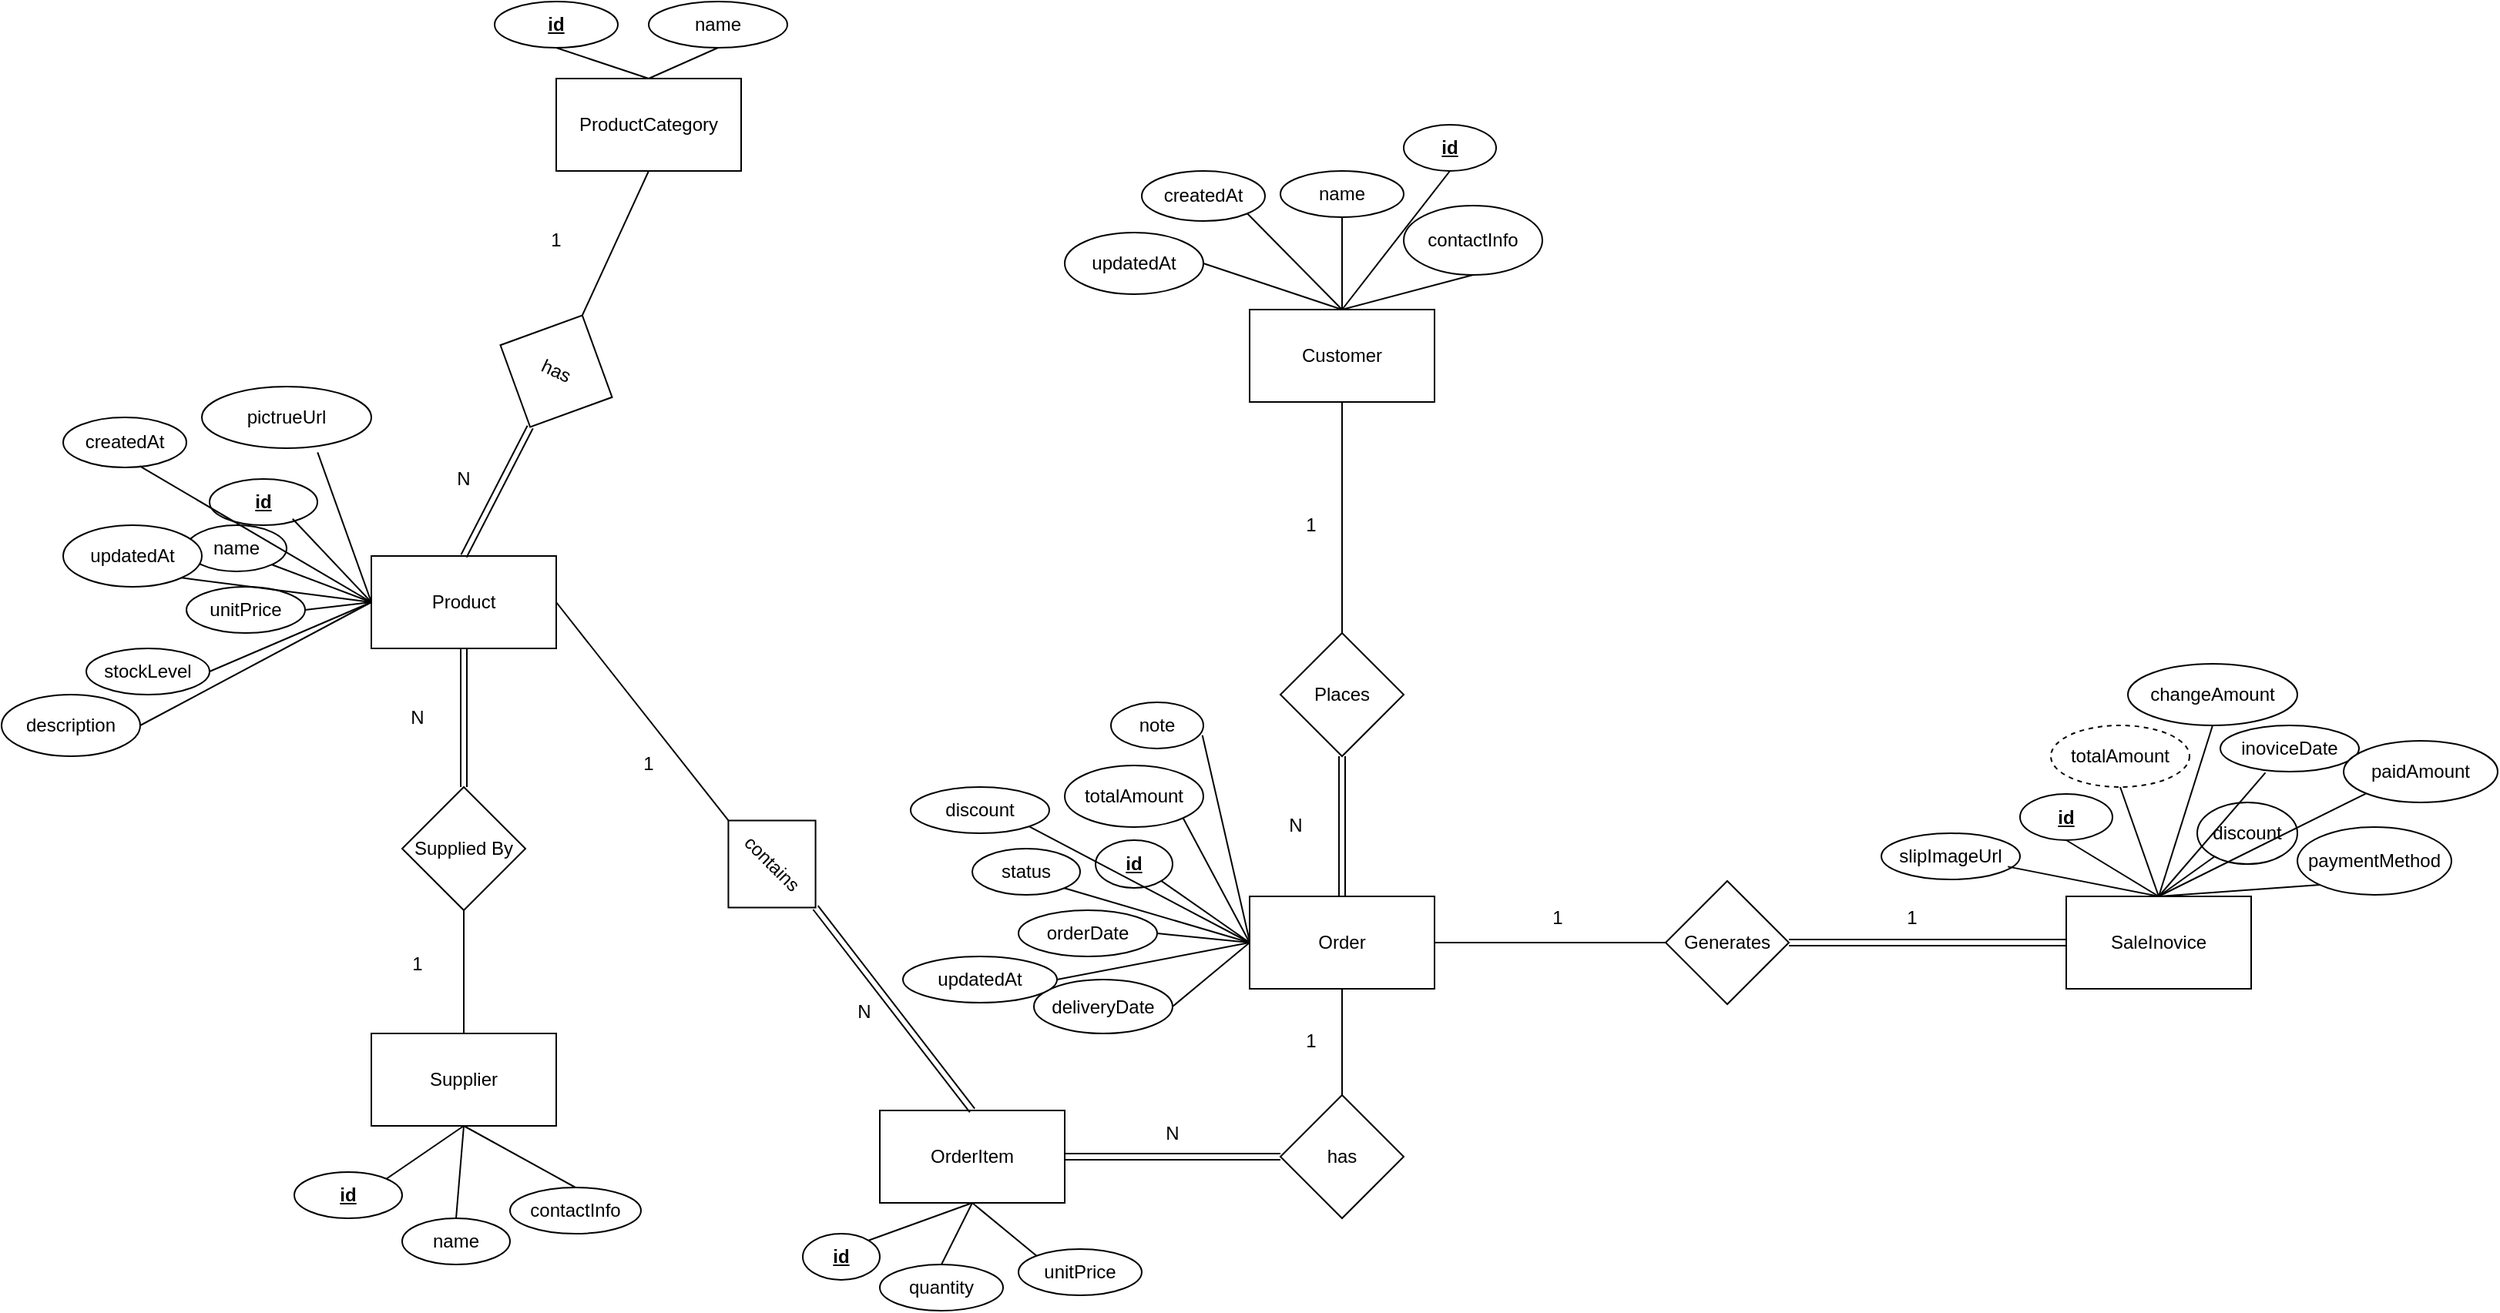 <mxfile>
    <diagram id="i5YA57JeWS-5jJCg8eKy" name="Page-1">
        <mxGraphModel dx="677" dy="366" grid="1" gridSize="10" guides="1" tooltips="1" connect="1" arrows="1" fold="1" page="1" pageScale="1" pageWidth="850" pageHeight="1100" math="0" shadow="0">
            <root>
                <mxCell id="0"/>
                <mxCell id="1" parent="0"/>
                <mxCell id="2" value="ProductCategory" style="rounded=0;whiteSpace=wrap;html=1;" parent="1" vertex="1">
                    <mxGeometry x="360" y="200" width="120" height="60" as="geometry"/>
                </mxCell>
                <mxCell id="3" value="Product" style="rounded=0;whiteSpace=wrap;html=1;" parent="1" vertex="1">
                    <mxGeometry x="240" y="510" width="120" height="60" as="geometry"/>
                </mxCell>
                <mxCell id="4" value="Supplier" style="rounded=0;whiteSpace=wrap;html=1;" parent="1" vertex="1">
                    <mxGeometry x="240" y="820" width="120" height="60" as="geometry"/>
                </mxCell>
                <mxCell id="5" value="Order" style="rounded=0;whiteSpace=wrap;html=1;" parent="1" vertex="1">
                    <mxGeometry x="810" y="731" width="120" height="60" as="geometry"/>
                </mxCell>
                <mxCell id="6" value="Customer" style="rounded=0;whiteSpace=wrap;html=1;" parent="1" vertex="1">
                    <mxGeometry x="810" y="350" width="120" height="60" as="geometry"/>
                </mxCell>
                <mxCell id="7" value="SaleInovice" style="rounded=0;whiteSpace=wrap;html=1;" parent="1" vertex="1">
                    <mxGeometry x="1340" y="731" width="120" height="60" as="geometry"/>
                </mxCell>
                <mxCell id="8" value="OrderItem" style="rounded=0;whiteSpace=wrap;html=1;" parent="1" vertex="1">
                    <mxGeometry x="570" y="870" width="120" height="60" as="geometry"/>
                </mxCell>
                <mxCell id="9" value="&lt;u&gt;&lt;b&gt;id&lt;/b&gt;&lt;/u&gt;" style="ellipse;whiteSpace=wrap;html=1;" parent="1" vertex="1">
                    <mxGeometry x="320" y="150" width="80" height="30" as="geometry"/>
                </mxCell>
                <mxCell id="10" value="name" style="ellipse;whiteSpace=wrap;html=1;" parent="1" vertex="1">
                    <mxGeometry x="420" y="150" width="90" height="30" as="geometry"/>
                </mxCell>
                <mxCell id="11" value="" style="endArrow=none;html=1;entryX=0.5;entryY=1;entryDx=0;entryDy=0;exitX=0.5;exitY=0;exitDx=0;exitDy=0;" parent="1" source="2" target="9" edge="1">
                    <mxGeometry width="50" height="50" relative="1" as="geometry">
                        <mxPoint x="230" y="230" as="sourcePoint"/>
                        <mxPoint x="280" y="180" as="targetPoint"/>
                    </mxGeometry>
                </mxCell>
                <mxCell id="12" value="" style="endArrow=none;html=1;entryX=0.5;entryY=1;entryDx=0;entryDy=0;exitX=0.5;exitY=0;exitDx=0;exitDy=0;" parent="1" source="2" target="10" edge="1">
                    <mxGeometry width="50" height="50" relative="1" as="geometry">
                        <mxPoint x="300" y="230" as="sourcePoint"/>
                        <mxPoint x="520" y="160" as="targetPoint"/>
                    </mxGeometry>
                </mxCell>
                <mxCell id="13" value="has" style="rhombus;whiteSpace=wrap;html=1;rotation=25;" parent="1" vertex="1">
                    <mxGeometry x="320" y="350" width="80" height="80" as="geometry"/>
                </mxCell>
                <mxCell id="14" value="" style="endArrow=none;html=1;entryX=0.5;entryY=1;entryDx=0;entryDy=0;exitX=0.5;exitY=0;exitDx=0;exitDy=0;" parent="1" source="13" target="2" edge="1">
                    <mxGeometry width="50" height="50" relative="1" as="geometry">
                        <mxPoint x="180" y="410" as="sourcePoint"/>
                        <mxPoint x="230" y="360" as="targetPoint"/>
                    </mxGeometry>
                </mxCell>
                <mxCell id="16" value="1" style="text;html=1;align=center;verticalAlign=middle;whiteSpace=wrap;rounded=0;" parent="1" vertex="1">
                    <mxGeometry x="330" y="290" width="60" height="30" as="geometry"/>
                </mxCell>
                <mxCell id="17" value="N" style="text;html=1;align=center;verticalAlign=middle;whiteSpace=wrap;rounded=0;" parent="1" vertex="1">
                    <mxGeometry x="270" y="445" width="60" height="30" as="geometry"/>
                </mxCell>
                <mxCell id="18" value="&lt;u&gt;&lt;b&gt;id&lt;/b&gt;&lt;/u&gt;" style="ellipse;whiteSpace=wrap;html=1;" parent="1" vertex="1">
                    <mxGeometry x="135" y="460" width="70" height="30" as="geometry"/>
                </mxCell>
                <mxCell id="19" value="name" style="ellipse;whiteSpace=wrap;html=1;" parent="1" vertex="1">
                    <mxGeometry x="120" y="490" width="65" height="30" as="geometry"/>
                </mxCell>
                <mxCell id="20" value="unitPrice" style="ellipse;whiteSpace=wrap;html=1;" parent="1" vertex="1">
                    <mxGeometry x="120" y="530" width="77" height="30" as="geometry"/>
                </mxCell>
                <mxCell id="21" value="stockLevel" style="ellipse;whiteSpace=wrap;html=1;" parent="1" vertex="1">
                    <mxGeometry x="55" y="570" width="80" height="30" as="geometry"/>
                </mxCell>
                <mxCell id="22" value="description" style="ellipse;whiteSpace=wrap;html=1;" parent="1" vertex="1">
                    <mxGeometry y="600" width="90" height="40" as="geometry"/>
                </mxCell>
                <mxCell id="23" value="" style="endArrow=none;html=1;entryX=0;entryY=0.5;entryDx=0;entryDy=0;exitX=0.77;exitY=0.862;exitDx=0;exitDy=0;exitPerimeter=0;" parent="1" source="18" target="3" edge="1">
                    <mxGeometry width="50" height="50" relative="1" as="geometry">
                        <mxPoint x="160" y="710" as="sourcePoint"/>
                        <mxPoint x="210" y="660" as="targetPoint"/>
                    </mxGeometry>
                </mxCell>
                <mxCell id="24" value="" style="endArrow=none;html=1;entryX=0;entryY=0.5;entryDx=0;entryDy=0;exitX=1;exitY=1;exitDx=0;exitDy=0;" parent="1" source="19" target="3" edge="1">
                    <mxGeometry width="50" height="50" relative="1" as="geometry">
                        <mxPoint x="220" y="700" as="sourcePoint"/>
                        <mxPoint x="270" y="650" as="targetPoint"/>
                    </mxGeometry>
                </mxCell>
                <mxCell id="25" value="" style="endArrow=none;html=1;entryX=0;entryY=0.5;entryDx=0;entryDy=0;exitX=1;exitY=0.5;exitDx=0;exitDy=0;" parent="1" source="20" target="3" edge="1">
                    <mxGeometry width="50" height="50" relative="1" as="geometry">
                        <mxPoint x="200" y="740" as="sourcePoint"/>
                        <mxPoint x="250" y="690" as="targetPoint"/>
                    </mxGeometry>
                </mxCell>
                <mxCell id="26" value="" style="endArrow=none;html=1;entryX=0;entryY=0.5;entryDx=0;entryDy=0;exitX=1;exitY=0.5;exitDx=0;exitDy=0;" parent="1" source="21" target="3" edge="1">
                    <mxGeometry width="50" height="50" relative="1" as="geometry">
                        <mxPoint x="190" y="740" as="sourcePoint"/>
                        <mxPoint x="240" y="690" as="targetPoint"/>
                    </mxGeometry>
                </mxCell>
                <mxCell id="27" value="" style="endArrow=none;html=1;entryX=0;entryY=0.5;entryDx=0;entryDy=0;exitX=1;exitY=0.5;exitDx=0;exitDy=0;" parent="1" source="22" target="3" edge="1">
                    <mxGeometry width="50" height="50" relative="1" as="geometry">
                        <mxPoint x="200" y="710" as="sourcePoint"/>
                        <mxPoint x="250" y="660" as="targetPoint"/>
                    </mxGeometry>
                </mxCell>
                <mxCell id="28" value="&lt;b&gt;&lt;u&gt;id&lt;/u&gt;&lt;/b&gt;" style="ellipse;whiteSpace=wrap;html=1;" parent="1" vertex="1">
                    <mxGeometry x="190" y="910" width="70" height="30" as="geometry"/>
                </mxCell>
                <mxCell id="29" value="" style="endArrow=none;html=1;entryX=0.5;entryY=1;entryDx=0;entryDy=0;exitX=1;exitY=0;exitDx=0;exitDy=0;" parent="1" source="28" target="4" edge="1">
                    <mxGeometry width="50" height="50" relative="1" as="geometry">
                        <mxPoint x="240" y="970" as="sourcePoint"/>
                        <mxPoint x="290" y="920" as="targetPoint"/>
                    </mxGeometry>
                </mxCell>
                <mxCell id="30" value="name" style="ellipse;whiteSpace=wrap;html=1;" parent="1" vertex="1">
                    <mxGeometry x="260" y="940" width="70" height="30" as="geometry"/>
                </mxCell>
                <mxCell id="31" value="" style="endArrow=none;html=1;entryX=0.5;entryY=1;entryDx=0;entryDy=0;exitX=0.5;exitY=0;exitDx=0;exitDy=0;" parent="1" source="30" target="4" edge="1">
                    <mxGeometry width="50" height="50" relative="1" as="geometry">
                        <mxPoint x="300" y="990" as="sourcePoint"/>
                        <mxPoint x="350" y="940" as="targetPoint"/>
                    </mxGeometry>
                </mxCell>
                <mxCell id="32" value="contactInfo" style="ellipse;whiteSpace=wrap;html=1;" parent="1" vertex="1">
                    <mxGeometry x="330" y="920" width="85" height="30" as="geometry"/>
                </mxCell>
                <mxCell id="33" value="" style="endArrow=none;html=1;exitX=0.5;exitY=0;exitDx=0;exitDy=0;entryX=0.5;entryY=1;entryDx=0;entryDy=0;" parent="1" source="32" target="4" edge="1">
                    <mxGeometry width="50" height="50" relative="1" as="geometry">
                        <mxPoint x="430" y="880" as="sourcePoint"/>
                        <mxPoint x="480" y="830" as="targetPoint"/>
                    </mxGeometry>
                </mxCell>
                <mxCell id="35" value="Supplied By" style="rhombus;whiteSpace=wrap;html=1;" parent="1" vertex="1">
                    <mxGeometry x="260" y="660" width="80" height="80" as="geometry"/>
                </mxCell>
                <mxCell id="37" value="" style="endArrow=none;html=1;entryX=0.5;entryY=1;entryDx=0;entryDy=0;exitX=0.5;exitY=0;exitDx=0;exitDy=0;" parent="1" source="4" target="35" edge="1">
                    <mxGeometry width="50" height="50" relative="1" as="geometry">
                        <mxPoint x="80" y="850" as="sourcePoint"/>
                        <mxPoint x="130" y="800" as="targetPoint"/>
                    </mxGeometry>
                </mxCell>
                <mxCell id="43" value="&lt;u&gt;&lt;b&gt;id&lt;/b&gt;&lt;/u&gt;" style="ellipse;whiteSpace=wrap;html=1;" parent="1" vertex="1">
                    <mxGeometry x="910" y="230" width="60" height="30" as="geometry"/>
                </mxCell>
                <mxCell id="44" value="" style="endArrow=none;html=1;entryX=0.5;entryY=1;entryDx=0;entryDy=0;exitX=0.5;exitY=0;exitDx=0;exitDy=0;" parent="1" source="6" target="43" edge="1">
                    <mxGeometry width="50" height="50" relative="1" as="geometry">
                        <mxPoint x="680" y="340" as="sourcePoint"/>
                        <mxPoint x="730" y="290" as="targetPoint"/>
                    </mxGeometry>
                </mxCell>
                <mxCell id="45" value="name" style="ellipse;whiteSpace=wrap;html=1;" parent="1" vertex="1">
                    <mxGeometry x="830" y="260" width="80" height="30" as="geometry"/>
                </mxCell>
                <mxCell id="46" value="" style="endArrow=none;html=1;entryX=0.5;entryY=1;entryDx=0;entryDy=0;exitX=0.5;exitY=0;exitDx=0;exitDy=0;" parent="1" source="6" target="45" edge="1">
                    <mxGeometry width="50" height="50" relative="1" as="geometry">
                        <mxPoint x="660" y="370" as="sourcePoint"/>
                        <mxPoint x="710" y="320" as="targetPoint"/>
                    </mxGeometry>
                </mxCell>
                <mxCell id="47" value="contactInfo" style="ellipse;whiteSpace=wrap;html=1;" parent="1" vertex="1">
                    <mxGeometry x="910" y="282.5" width="90" height="45" as="geometry"/>
                </mxCell>
                <mxCell id="48" value="" style="endArrow=none;html=1;entryX=0.5;entryY=1;entryDx=0;entryDy=0;exitX=0.5;exitY=0;exitDx=0;exitDy=0;" parent="1" source="6" target="47" edge="1">
                    <mxGeometry width="50" height="50" relative="1" as="geometry">
                        <mxPoint x="560" y="340" as="sourcePoint"/>
                        <mxPoint x="610" y="290" as="targetPoint"/>
                    </mxGeometry>
                </mxCell>
                <mxCell id="49" value="" style="shape=link;html=1;exitX=0.5;exitY=1;exitDx=0;exitDy=0;entryX=0.5;entryY=0;entryDx=0;entryDy=0;" parent="1" source="13" target="3" edge="1">
                    <mxGeometry width="100" relative="1" as="geometry">
                        <mxPoint x="480" y="390" as="sourcePoint"/>
                        <mxPoint x="580" y="390" as="targetPoint"/>
                    </mxGeometry>
                </mxCell>
                <mxCell id="50" value="" style="shape=link;html=1;exitX=0.5;exitY=1;exitDx=0;exitDy=0;entryX=0.5;entryY=0;entryDx=0;entryDy=0;" parent="1" source="3" target="35" edge="1">
                    <mxGeometry width="100" relative="1" as="geometry">
                        <mxPoint x="430" y="650" as="sourcePoint"/>
                        <mxPoint x="530" y="650" as="targetPoint"/>
                    </mxGeometry>
                </mxCell>
                <mxCell id="51" value="1" style="text;html=1;align=center;verticalAlign=middle;whiteSpace=wrap;rounded=0;" parent="1" vertex="1">
                    <mxGeometry x="240" y="760" width="60" height="30" as="geometry"/>
                </mxCell>
                <mxCell id="52" value="N" style="text;html=1;align=center;verticalAlign=middle;whiteSpace=wrap;rounded=0;" parent="1" vertex="1">
                    <mxGeometry x="240" y="600" width="60" height="30" as="geometry"/>
                </mxCell>
                <mxCell id="53" value="Places" style="rhombus;whiteSpace=wrap;html=1;rotation=0;" parent="1" vertex="1">
                    <mxGeometry x="830" y="560" width="80" height="80" as="geometry"/>
                </mxCell>
                <mxCell id="54" value="" style="endArrow=none;html=1;entryX=0.5;entryY=1;entryDx=0;entryDy=0;exitX=0.5;exitY=0;exitDx=0;exitDy=0;" parent="1" source="53" target="6" edge="1">
                    <mxGeometry width="50" height="50" relative="1" as="geometry">
                        <mxPoint x="570" y="660" as="sourcePoint"/>
                        <mxPoint x="620" y="610" as="targetPoint"/>
                    </mxGeometry>
                </mxCell>
                <mxCell id="56" value="1" style="text;html=1;align=center;verticalAlign=middle;whiteSpace=wrap;rounded=0;" parent="1" vertex="1">
                    <mxGeometry x="820" y="475" width="60" height="30" as="geometry"/>
                </mxCell>
                <mxCell id="57" value="N" style="text;html=1;align=center;verticalAlign=middle;whiteSpace=wrap;rounded=0;" parent="1" vertex="1">
                    <mxGeometry x="810" y="670" width="60" height="30" as="geometry"/>
                </mxCell>
                <mxCell id="58" value="contains" style="rhombus;whiteSpace=wrap;html=1;rotation=45;" parent="1" vertex="1">
                    <mxGeometry x="460" y="670" width="80" height="80" as="geometry"/>
                </mxCell>
                <mxCell id="61" value="" style="endArrow=none;html=1;entryX=0;entryY=0.5;entryDx=0;entryDy=0;exitX=1;exitY=0.5;exitDx=0;exitDy=0;" parent="1" source="3" target="58" edge="1">
                    <mxGeometry width="50" height="50" relative="1" as="geometry">
                        <mxPoint x="370" y="660" as="sourcePoint"/>
                        <mxPoint x="420" y="610" as="targetPoint"/>
                    </mxGeometry>
                </mxCell>
                <mxCell id="62" value="1" style="text;html=1;align=center;verticalAlign=middle;whiteSpace=wrap;rounded=0;" parent="1" vertex="1">
                    <mxGeometry x="390" y="630" width="60" height="30" as="geometry"/>
                </mxCell>
                <mxCell id="63" value="has" style="rhombus;whiteSpace=wrap;html=1;" parent="1" vertex="1">
                    <mxGeometry x="830" y="860" width="80" height="80" as="geometry"/>
                </mxCell>
                <mxCell id="64" value="" style="endArrow=none;html=1;entryX=0.5;entryY=1;entryDx=0;entryDy=0;" parent="1" source="63" target="5" edge="1">
                    <mxGeometry width="50" height="50" relative="1" as="geometry">
                        <mxPoint x="650" y="850" as="sourcePoint"/>
                        <mxPoint x="700" y="800" as="targetPoint"/>
                    </mxGeometry>
                </mxCell>
                <mxCell id="66" value="" style="shape=link;html=1;entryX=0;entryY=0.5;entryDx=0;entryDy=0;exitX=1;exitY=0.5;exitDx=0;exitDy=0;" parent="1" source="8" target="63" edge="1">
                    <mxGeometry width="100" relative="1" as="geometry">
                        <mxPoint x="650" y="800" as="sourcePoint"/>
                        <mxPoint x="750" y="800" as="targetPoint"/>
                    </mxGeometry>
                </mxCell>
                <mxCell id="67" value="1" style="text;html=1;align=center;verticalAlign=middle;whiteSpace=wrap;rounded=0;" parent="1" vertex="1">
                    <mxGeometry x="820" y="810" width="60" height="30" as="geometry"/>
                </mxCell>
                <mxCell id="68" value="N" style="text;html=1;align=center;verticalAlign=middle;whiteSpace=wrap;rounded=0;" parent="1" vertex="1">
                    <mxGeometry x="730" y="870" width="60" height="30" as="geometry"/>
                </mxCell>
                <mxCell id="71" value="N" style="text;html=1;align=center;verticalAlign=middle;whiteSpace=wrap;rounded=0;" parent="1" vertex="1">
                    <mxGeometry x="530" y="791" width="60" height="30" as="geometry"/>
                </mxCell>
                <mxCell id="73" value="Generates" style="rhombus;whiteSpace=wrap;html=1;" parent="1" vertex="1">
                    <mxGeometry x="1080" y="721" width="80" height="80" as="geometry"/>
                </mxCell>
                <mxCell id="74" value="" style="endArrow=none;html=1;entryX=0;entryY=0.5;entryDx=0;entryDy=0;exitX=1;exitY=0.5;exitDx=0;exitDy=0;" parent="1" source="5" target="73" edge="1">
                    <mxGeometry width="50" height="50" relative="1" as="geometry">
                        <mxPoint x="950" y="890" as="sourcePoint"/>
                        <mxPoint x="1000" y="840" as="targetPoint"/>
                    </mxGeometry>
                </mxCell>
                <mxCell id="76" value="1" style="text;html=1;align=center;verticalAlign=middle;whiteSpace=wrap;rounded=0;" parent="1" vertex="1">
                    <mxGeometry x="980" y="730" width="60" height="30" as="geometry"/>
                </mxCell>
                <mxCell id="77" value="1" style="text;html=1;align=center;verticalAlign=middle;whiteSpace=wrap;rounded=0;" parent="1" vertex="1">
                    <mxGeometry x="1210" y="730" width="60" height="30" as="geometry"/>
                </mxCell>
                <mxCell id="78" value="" style="shape=link;html=1;exitX=1;exitY=0.5;exitDx=0;exitDy=0;entryX=0.5;entryY=0;entryDx=0;entryDy=0;" parent="1" source="58" target="8" edge="1">
                    <mxGeometry width="100" relative="1" as="geometry">
                        <mxPoint x="620" y="750" as="sourcePoint"/>
                        <mxPoint x="720" y="750" as="targetPoint"/>
                    </mxGeometry>
                </mxCell>
                <mxCell id="79" value="" style="shape=link;html=1;entryX=0;entryY=0.5;entryDx=0;entryDy=0;" parent="1" source="73" target="7" edge="1">
                    <mxGeometry width="100" relative="1" as="geometry">
                        <mxPoint x="1120" y="800" as="sourcePoint"/>
                        <mxPoint x="1220" y="800" as="targetPoint"/>
                    </mxGeometry>
                </mxCell>
                <mxCell id="80" value="" style="shape=link;html=1;entryX=0.5;entryY=1;entryDx=0;entryDy=0;" parent="1" source="5" target="53" edge="1">
                    <mxGeometry width="100" relative="1" as="geometry">
                        <mxPoint x="590" y="640" as="sourcePoint"/>
                        <mxPoint x="690" y="640" as="targetPoint"/>
                    </mxGeometry>
                </mxCell>
                <mxCell id="81" value="quantity" style="ellipse;whiteSpace=wrap;html=1;" parent="1" vertex="1">
                    <mxGeometry x="570" y="970" width="80" height="30" as="geometry"/>
                </mxCell>
                <mxCell id="82" value="unitPrice" style="ellipse;whiteSpace=wrap;html=1;" parent="1" vertex="1">
                    <mxGeometry x="660" y="960" width="80" height="30" as="geometry"/>
                </mxCell>
                <mxCell id="83" value="&lt;u&gt;&lt;b&gt;id&lt;/b&gt;&lt;/u&gt;" style="ellipse;whiteSpace=wrap;html=1;" parent="1" vertex="1">
                    <mxGeometry x="520" y="950" width="50" height="30" as="geometry"/>
                </mxCell>
                <mxCell id="85" value="" style="endArrow=none;html=1;entryX=0.5;entryY=1;entryDx=0;entryDy=0;exitX=1;exitY=0;exitDx=0;exitDy=0;" parent="1" source="83" target="8" edge="1">
                    <mxGeometry width="50" height="50" relative="1" as="geometry">
                        <mxPoint x="410" y="1050" as="sourcePoint"/>
                        <mxPoint x="460" y="1000" as="targetPoint"/>
                    </mxGeometry>
                </mxCell>
                <mxCell id="86" value="" style="endArrow=none;html=1;entryX=0.5;entryY=1;entryDx=0;entryDy=0;exitX=0.5;exitY=0;exitDx=0;exitDy=0;" parent="1" source="81" target="8" edge="1">
                    <mxGeometry width="50" height="50" relative="1" as="geometry">
                        <mxPoint x="450" y="1040" as="sourcePoint"/>
                        <mxPoint x="500" y="990" as="targetPoint"/>
                    </mxGeometry>
                </mxCell>
                <mxCell id="87" value="" style="endArrow=none;html=1;entryX=0.5;entryY=1;entryDx=0;entryDy=0;exitX=0;exitY=0;exitDx=0;exitDy=0;" parent="1" source="82" target="8" edge="1">
                    <mxGeometry width="50" height="50" relative="1" as="geometry">
                        <mxPoint x="330" y="1070" as="sourcePoint"/>
                        <mxPoint x="380" y="1020" as="targetPoint"/>
                    </mxGeometry>
                </mxCell>
                <mxCell id="89" value="&lt;u&gt;&lt;b&gt;id&lt;/b&gt;&lt;/u&gt;" style="ellipse;whiteSpace=wrap;html=1;" parent="1" vertex="1">
                    <mxGeometry x="710" y="694.5" width="50" height="31" as="geometry"/>
                </mxCell>
                <mxCell id="90" value="" style="endArrow=none;html=1;entryX=0;entryY=0.5;entryDx=0;entryDy=0;exitX=1;exitY=1;exitDx=0;exitDy=0;" parent="1" source="89" target="5" edge="1">
                    <mxGeometry width="50" height="50" relative="1" as="geometry">
                        <mxPoint x="660" y="820" as="sourcePoint"/>
                        <mxPoint x="710" y="770" as="targetPoint"/>
                    </mxGeometry>
                </mxCell>
                <mxCell id="92" value="discount" style="ellipse;whiteSpace=wrap;html=1;" parent="1" vertex="1">
                    <mxGeometry x="1425" y="670" width="65" height="40" as="geometry"/>
                </mxCell>
                <mxCell id="93" value="totalAmount" style="ellipse;whiteSpace=wrap;html=1;strokeColor=default;fontFamily=Helvetica;fontSize=12;fontColor=default;fillColor=default;dashed=1" parent="1" vertex="1">
                    <mxGeometry x="1330" y="620" width="90" height="40" as="geometry"/>
                </mxCell>
                <mxCell id="94" value="orderDate" style="ellipse;whiteSpace=wrap;html=1;" parent="1" vertex="1">
                    <mxGeometry x="660" y="740" width="90" height="30" as="geometry"/>
                </mxCell>
                <mxCell id="95" value="deliveryDate" style="ellipse;whiteSpace=wrap;html=1;" parent="1" vertex="1">
                    <mxGeometry x="670" y="785" width="90" height="35" as="geometry"/>
                </mxCell>
                <mxCell id="96" value="" style="endArrow=none;html=1;entryX=0;entryY=0.5;entryDx=0;entryDy=0;exitX=1;exitY=0.5;exitDx=0;exitDy=0;" parent="1" source="94" target="5" edge="1">
                    <mxGeometry width="50" height="50" relative="1" as="geometry">
                        <mxPoint x="630" y="830" as="sourcePoint"/>
                        <mxPoint x="680" y="780" as="targetPoint"/>
                    </mxGeometry>
                </mxCell>
                <mxCell id="97" value="" style="endArrow=none;html=1;entryX=0;entryY=0.5;entryDx=0;entryDy=0;exitX=1;exitY=0.5;exitDx=0;exitDy=0;" parent="1" source="95" target="5" edge="1">
                    <mxGeometry width="50" height="50" relative="1" as="geometry">
                        <mxPoint x="780" y="880" as="sourcePoint"/>
                        <mxPoint x="830" y="830" as="targetPoint"/>
                    </mxGeometry>
                </mxCell>
                <mxCell id="99" value="&lt;b&gt;&lt;u&gt;id&lt;/u&gt;&lt;/b&gt;" style="ellipse;whiteSpace=wrap;html=1;" parent="1" vertex="1">
                    <mxGeometry x="1310" y="664.5" width="60" height="30" as="geometry"/>
                </mxCell>
                <mxCell id="100" value="" style="endArrow=none;html=1;entryX=0.5;entryY=0;entryDx=0;entryDy=0;exitX=0.5;exitY=1;exitDx=0;exitDy=0;" parent="1" source="99" target="7" edge="1">
                    <mxGeometry width="50" height="50" relative="1" as="geometry">
                        <mxPoint x="1260" y="870" as="sourcePoint"/>
                        <mxPoint x="1310" y="820" as="targetPoint"/>
                    </mxGeometry>
                </mxCell>
                <mxCell id="101" value="inoviceDate" style="ellipse;whiteSpace=wrap;html=1;" parent="1" vertex="1">
                    <mxGeometry x="1440" y="620" width="90" height="30" as="geometry"/>
                </mxCell>
                <mxCell id="102" value="paidAmount" style="ellipse;whiteSpace=wrap;html=1;" parent="1" vertex="1">
                    <mxGeometry x="1520" y="630" width="100" height="40" as="geometry"/>
                </mxCell>
                <mxCell id="103" value="changeAmount" style="ellipse;whiteSpace=wrap;html=1;" parent="1" vertex="1">
                    <mxGeometry x="1380" y="580" width="110" height="40" as="geometry"/>
                </mxCell>
                <mxCell id="104" value="paymentMethod" style="ellipse;whiteSpace=wrap;html=1;" parent="1" vertex="1">
                    <mxGeometry x="1490" y="686" width="100" height="44" as="geometry"/>
                </mxCell>
                <mxCell id="105" value="" style="endArrow=none;html=1;entryX=0.5;entryY=1;entryDx=0;entryDy=0;exitX=0.5;exitY=0;exitDx=0;exitDy=0;" parent="1" source="7" target="93" edge="1">
                    <mxGeometry width="50" height="50" relative="1" as="geometry">
                        <mxPoint x="1440" y="720" as="sourcePoint"/>
                        <mxPoint x="1490" y="670" as="targetPoint"/>
                    </mxGeometry>
                </mxCell>
                <mxCell id="106" value="" style="endArrow=none;html=1;entryX=0.5;entryY=1;entryDx=0;entryDy=0;exitX=0.5;exitY=0;exitDx=0;exitDy=0;" parent="1" source="7" target="103" edge="1">
                    <mxGeometry width="50" height="50" relative="1" as="geometry">
                        <mxPoint x="1480" y="720" as="sourcePoint"/>
                        <mxPoint x="1530" y="670" as="targetPoint"/>
                    </mxGeometry>
                </mxCell>
                <mxCell id="107" value="" style="endArrow=none;html=1;entryX=0;entryY=1;entryDx=0;entryDy=0;exitX=0.5;exitY=0;exitDx=0;exitDy=0;" parent="1" source="7" target="104" edge="1">
                    <mxGeometry width="50" height="50" relative="1" as="geometry">
                        <mxPoint x="1480" y="870" as="sourcePoint"/>
                        <mxPoint x="1530" y="820" as="targetPoint"/>
                    </mxGeometry>
                </mxCell>
                <mxCell id="108" value="" style="endArrow=none;html=1;exitX=0.5;exitY=0;exitDx=0;exitDy=0;" parent="1" source="7" target="92" edge="1">
                    <mxGeometry width="50" height="50" relative="1" as="geometry">
                        <mxPoint x="1130" y="640" as="sourcePoint"/>
                        <mxPoint x="1510" y="620" as="targetPoint"/>
                    </mxGeometry>
                </mxCell>
                <mxCell id="109" value="" style="endArrow=none;html=1;entryX=0;entryY=1;entryDx=0;entryDy=0;exitX=0.5;exitY=0;exitDx=0;exitDy=0;" parent="1" source="7" target="102" edge="1">
                    <mxGeometry width="50" height="50" relative="1" as="geometry">
                        <mxPoint x="1130" y="660" as="sourcePoint"/>
                        <mxPoint x="1180" y="610" as="targetPoint"/>
                    </mxGeometry>
                </mxCell>
                <mxCell id="110" value="" style="endArrow=none;html=1;entryX=0.325;entryY=1.024;entryDx=0;entryDy=0;entryPerimeter=0;exitX=0.5;exitY=0;exitDx=0;exitDy=0;" parent="1" source="7" target="101" edge="1">
                    <mxGeometry width="50" height="50" relative="1" as="geometry">
                        <mxPoint x="1210" y="630" as="sourcePoint"/>
                        <mxPoint x="1260" y="580" as="targetPoint"/>
                    </mxGeometry>
                </mxCell>
                <mxCell id="111" value="status" style="ellipse;whiteSpace=wrap;html=1;" parent="1" vertex="1">
                    <mxGeometry x="630" y="700" width="70" height="30" as="geometry"/>
                </mxCell>
                <mxCell id="112" value="" style="endArrow=none;html=1;exitX=0;exitY=0.5;exitDx=0;exitDy=0;entryX=1;entryY=1;entryDx=0;entryDy=0;" parent="1" source="5" target="111" edge="1">
                    <mxGeometry width="50" height="50" relative="1" as="geometry">
                        <mxPoint x="580" y="760" as="sourcePoint"/>
                        <mxPoint x="630" y="710" as="targetPoint"/>
                    </mxGeometry>
                </mxCell>
                <mxCell id="113" value="totalAmount" style="ellipse;whiteSpace=wrap;html=1;" parent="1" vertex="1">
                    <mxGeometry x="690" y="646" width="90" height="40" as="geometry"/>
                </mxCell>
                <mxCell id="114" value="discount" style="ellipse;whiteSpace=wrap;html=1;" parent="1" vertex="1">
                    <mxGeometry x="590" y="660" width="90" height="30" as="geometry"/>
                </mxCell>
                <mxCell id="115" value="" style="endArrow=none;html=1;exitX=0;exitY=0.5;exitDx=0;exitDy=0;entryX=1;entryY=1;entryDx=0;entryDy=0;" parent="1" source="5" target="113" edge="1">
                    <mxGeometry width="50" height="50" relative="1" as="geometry">
                        <mxPoint x="690" y="640" as="sourcePoint"/>
                        <mxPoint x="740" y="590" as="targetPoint"/>
                    </mxGeometry>
                </mxCell>
                <mxCell id="116" value="" style="endArrow=none;html=1;exitX=0;exitY=0.5;exitDx=0;exitDy=0;entryX=1;entryY=1;entryDx=0;entryDy=0;" parent="1" source="5" target="114" edge="1">
                    <mxGeometry width="50" height="50" relative="1" as="geometry">
                        <mxPoint x="630" y="790" as="sourcePoint"/>
                        <mxPoint x="680" y="740" as="targetPoint"/>
                    </mxGeometry>
                </mxCell>
                <mxCell id="117" value="createdAt" style="ellipse;whiteSpace=wrap;html=1;" parent="1" vertex="1">
                    <mxGeometry x="740" y="260" width="80" height="32.5" as="geometry"/>
                </mxCell>
                <mxCell id="118" value="" style="endArrow=none;html=1;exitX=0.5;exitY=0;exitDx=0;exitDy=0;entryX=1;entryY=1;entryDx=0;entryDy=0;" parent="1" source="6" target="117" edge="1">
                    <mxGeometry width="50" height="50" relative="1" as="geometry">
                        <mxPoint x="650" y="410" as="sourcePoint"/>
                        <mxPoint x="700" y="360" as="targetPoint"/>
                    </mxGeometry>
                </mxCell>
                <mxCell id="119" value="updatedAt" style="ellipse;whiteSpace=wrap;html=1;" parent="1" vertex="1">
                    <mxGeometry x="690" y="300" width="90" height="40" as="geometry"/>
                </mxCell>
                <mxCell id="120" value="" style="endArrow=none;html=1;entryX=0.5;entryY=0;entryDx=0;entryDy=0;exitX=1;exitY=0.5;exitDx=0;exitDy=0;" parent="1" source="119" target="6" edge="1">
                    <mxGeometry width="50" height="50" relative="1" as="geometry">
                        <mxPoint x="720" y="420" as="sourcePoint"/>
                        <mxPoint x="770" y="370" as="targetPoint"/>
                    </mxGeometry>
                </mxCell>
                <mxCell id="122" value="createdAt" style="ellipse;whiteSpace=wrap;html=1;" parent="1" vertex="1">
                    <mxGeometry x="40" y="420" width="80" height="32.5" as="geometry"/>
                </mxCell>
                <mxCell id="123" value="updatedAt" style="ellipse;whiteSpace=wrap;html=1;" parent="1" vertex="1">
                    <mxGeometry x="40" y="490" width="90" height="40" as="geometry"/>
                </mxCell>
                <mxCell id="125" value="" style="endArrow=none;html=1;exitX=0;exitY=0.5;exitDx=0;exitDy=0;entryX=1;entryY=1;entryDx=0;entryDy=0;" parent="1" source="3" target="123" edge="1">
                    <mxGeometry width="50" height="50" relative="1" as="geometry">
                        <mxPoint x="-20" y="500" as="sourcePoint"/>
                        <mxPoint x="30" y="450" as="targetPoint"/>
                    </mxGeometry>
                </mxCell>
                <mxCell id="126" value="" style="endArrow=none;html=1;exitX=0;exitY=0.5;exitDx=0;exitDy=0;entryX=0.62;entryY=0.972;entryDx=0;entryDy=0;entryPerimeter=0;" parent="1" source="3" target="122" edge="1">
                    <mxGeometry width="50" height="50" relative="1" as="geometry">
                        <mxPoint x="60" y="440" as="sourcePoint"/>
                        <mxPoint x="110" y="390" as="targetPoint"/>
                    </mxGeometry>
                </mxCell>
                <mxCell id="127" value="updatedAt" style="ellipse;whiteSpace=wrap;html=1;" vertex="1" parent="1">
                    <mxGeometry x="585" y="770" width="100" height="30" as="geometry"/>
                </mxCell>
                <mxCell id="128" value="" style="endArrow=none;html=1;exitX=0;exitY=0.5;exitDx=0;exitDy=0;entryX=1;entryY=0.5;entryDx=0;entryDy=0;" edge="1" parent="1" source="5" target="127">
                    <mxGeometry width="50" height="50" relative="1" as="geometry">
                        <mxPoint x="560" y="670" as="sourcePoint"/>
                        <mxPoint x="610" y="620" as="targetPoint"/>
                    </mxGeometry>
                </mxCell>
                <mxCell id="129" value="note" style="ellipse;whiteSpace=wrap;html=1;" vertex="1" parent="1">
                    <mxGeometry x="720" y="605" width="60" height="30" as="geometry"/>
                </mxCell>
                <mxCell id="130" value="" style="endArrow=none;html=1;exitX=0.989;exitY=0.711;exitDx=0;exitDy=0;exitPerimeter=0;" edge="1" parent="1" source="129">
                    <mxGeometry width="50" height="50" relative="1" as="geometry">
                        <mxPoint x="680" y="620" as="sourcePoint"/>
                        <mxPoint x="810" y="760" as="targetPoint"/>
                    </mxGeometry>
                </mxCell>
                <mxCell id="131" value="pictrueUrl" style="ellipse;whiteSpace=wrap;html=1;" vertex="1" parent="1">
                    <mxGeometry x="130" y="400" width="110" height="40" as="geometry"/>
                </mxCell>
                <mxCell id="132" value="" style="endArrow=none;html=1;exitX=0;exitY=0.5;exitDx=0;exitDy=0;entryX=0.683;entryY=1.068;entryDx=0;entryDy=0;entryPerimeter=0;" edge="1" parent="1" source="3" target="131">
                    <mxGeometry width="50" height="50" relative="1" as="geometry">
                        <mxPoint x="210" y="440" as="sourcePoint"/>
                        <mxPoint x="260" y="390" as="targetPoint"/>
                    </mxGeometry>
                </mxCell>
                <mxCell id="133" value="slipImageUrl" style="ellipse;whiteSpace=wrap;html=1;" vertex="1" parent="1">
                    <mxGeometry x="1220" y="690" width="90" height="30" as="geometry"/>
                </mxCell>
                <mxCell id="134" value="" style="endArrow=none;html=1;exitX=0.5;exitY=0;exitDx=0;exitDy=0;entryX=0.912;entryY=0.723;entryDx=0;entryDy=0;entryPerimeter=0;" edge="1" parent="1" source="7" target="133">
                    <mxGeometry width="50" height="50" relative="1" as="geometry">
                        <mxPoint x="1140" y="700" as="sourcePoint"/>
                        <mxPoint x="1190" y="650" as="targetPoint"/>
                    </mxGeometry>
                </mxCell>
            </root>
        </mxGraphModel>
    </diagram>
</mxfile>